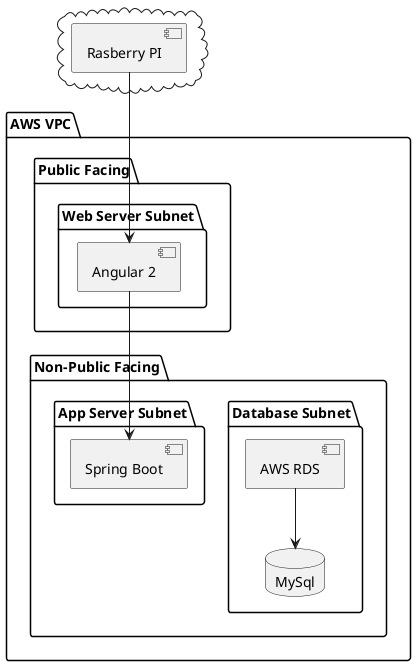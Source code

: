 @startuml


package "AWS VPC" {
  folder "Non-Public Facing" {
    folder "Database Subnet" {
        [AWS RDS]  --> MySql
    }
    folder "App Server Subnet" {
        [Spring Boot]
    }
  }
  folder "Public Facing" {
    folder "Web Server Subnet" {

       [Angular 2] --> [Spring Boot]
    }
  }
}

cloud {
  [Rasberry PI]
}

[Rasberry PI] --> [Angular 2]

database "MySql" {

}


@enduml